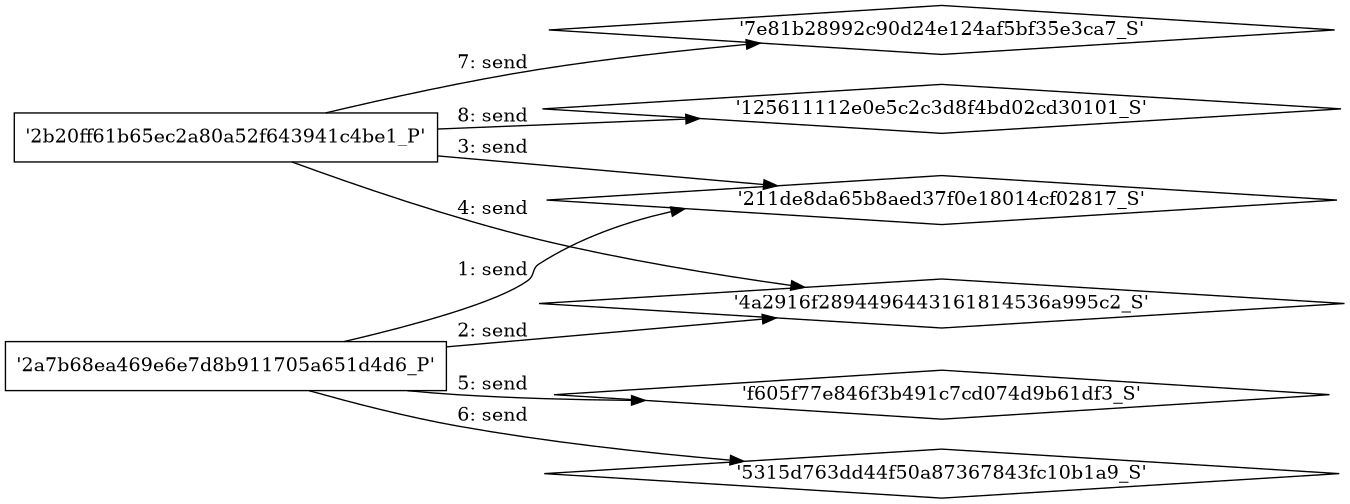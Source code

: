 digraph "D:\Learning\Paper\apt\基于CTI的攻击预警\Dataset\攻击图\ASGfromALLCTI\Threat Roundup for January 21 to January 28.dot" {
rankdir="LR"
size="9"
fixedsize="false"
splines="true"
nodesep=0.3
ranksep=0
fontsize=10
overlap="scalexy"
engine= "neato"
	"'211de8da65b8aed37f0e18014cf02817_S'" [node_type=Socket shape=diamond]
	"'2a7b68ea469e6e7d8b911705a651d4d6_P'" [node_type=Process shape=box]
	"'2a7b68ea469e6e7d8b911705a651d4d6_P'" -> "'211de8da65b8aed37f0e18014cf02817_S'" [label="1: send"]
	"'4a2916f2894496443161814536a995c2_S'" [node_type=Socket shape=diamond]
	"'2a7b68ea469e6e7d8b911705a651d4d6_P'" [node_type=Process shape=box]
	"'2a7b68ea469e6e7d8b911705a651d4d6_P'" -> "'4a2916f2894496443161814536a995c2_S'" [label="2: send"]
	"'211de8da65b8aed37f0e18014cf02817_S'" [node_type=Socket shape=diamond]
	"'2b20ff61b65ec2a80a52f643941c4be1_P'" [node_type=Process shape=box]
	"'2b20ff61b65ec2a80a52f643941c4be1_P'" -> "'211de8da65b8aed37f0e18014cf02817_S'" [label="3: send"]
	"'4a2916f2894496443161814536a995c2_S'" [node_type=Socket shape=diamond]
	"'2b20ff61b65ec2a80a52f643941c4be1_P'" [node_type=Process shape=box]
	"'2b20ff61b65ec2a80a52f643941c4be1_P'" -> "'4a2916f2894496443161814536a995c2_S'" [label="4: send"]
	"'f605f77e846f3b491c7cd074d9b61df3_S'" [node_type=Socket shape=diamond]
	"'2a7b68ea469e6e7d8b911705a651d4d6_P'" [node_type=Process shape=box]
	"'2a7b68ea469e6e7d8b911705a651d4d6_P'" -> "'f605f77e846f3b491c7cd074d9b61df3_S'" [label="5: send"]
	"'5315d763dd44f50a87367843fc10b1a9_S'" [node_type=Socket shape=diamond]
	"'2a7b68ea469e6e7d8b911705a651d4d6_P'" [node_type=Process shape=box]
	"'2a7b68ea469e6e7d8b911705a651d4d6_P'" -> "'5315d763dd44f50a87367843fc10b1a9_S'" [label="6: send"]
	"'7e81b28992c90d24e124af5bf35e3ca7_S'" [node_type=Socket shape=diamond]
	"'2b20ff61b65ec2a80a52f643941c4be1_P'" [node_type=Process shape=box]
	"'2b20ff61b65ec2a80a52f643941c4be1_P'" -> "'7e81b28992c90d24e124af5bf35e3ca7_S'" [label="7: send"]
	"'125611112e0e5c2c3d8f4bd02cd30101_S'" [node_type=Socket shape=diamond]
	"'2b20ff61b65ec2a80a52f643941c4be1_P'" [node_type=Process shape=box]
	"'2b20ff61b65ec2a80a52f643941c4be1_P'" -> "'125611112e0e5c2c3d8f4bd02cd30101_S'" [label="8: send"]
}
